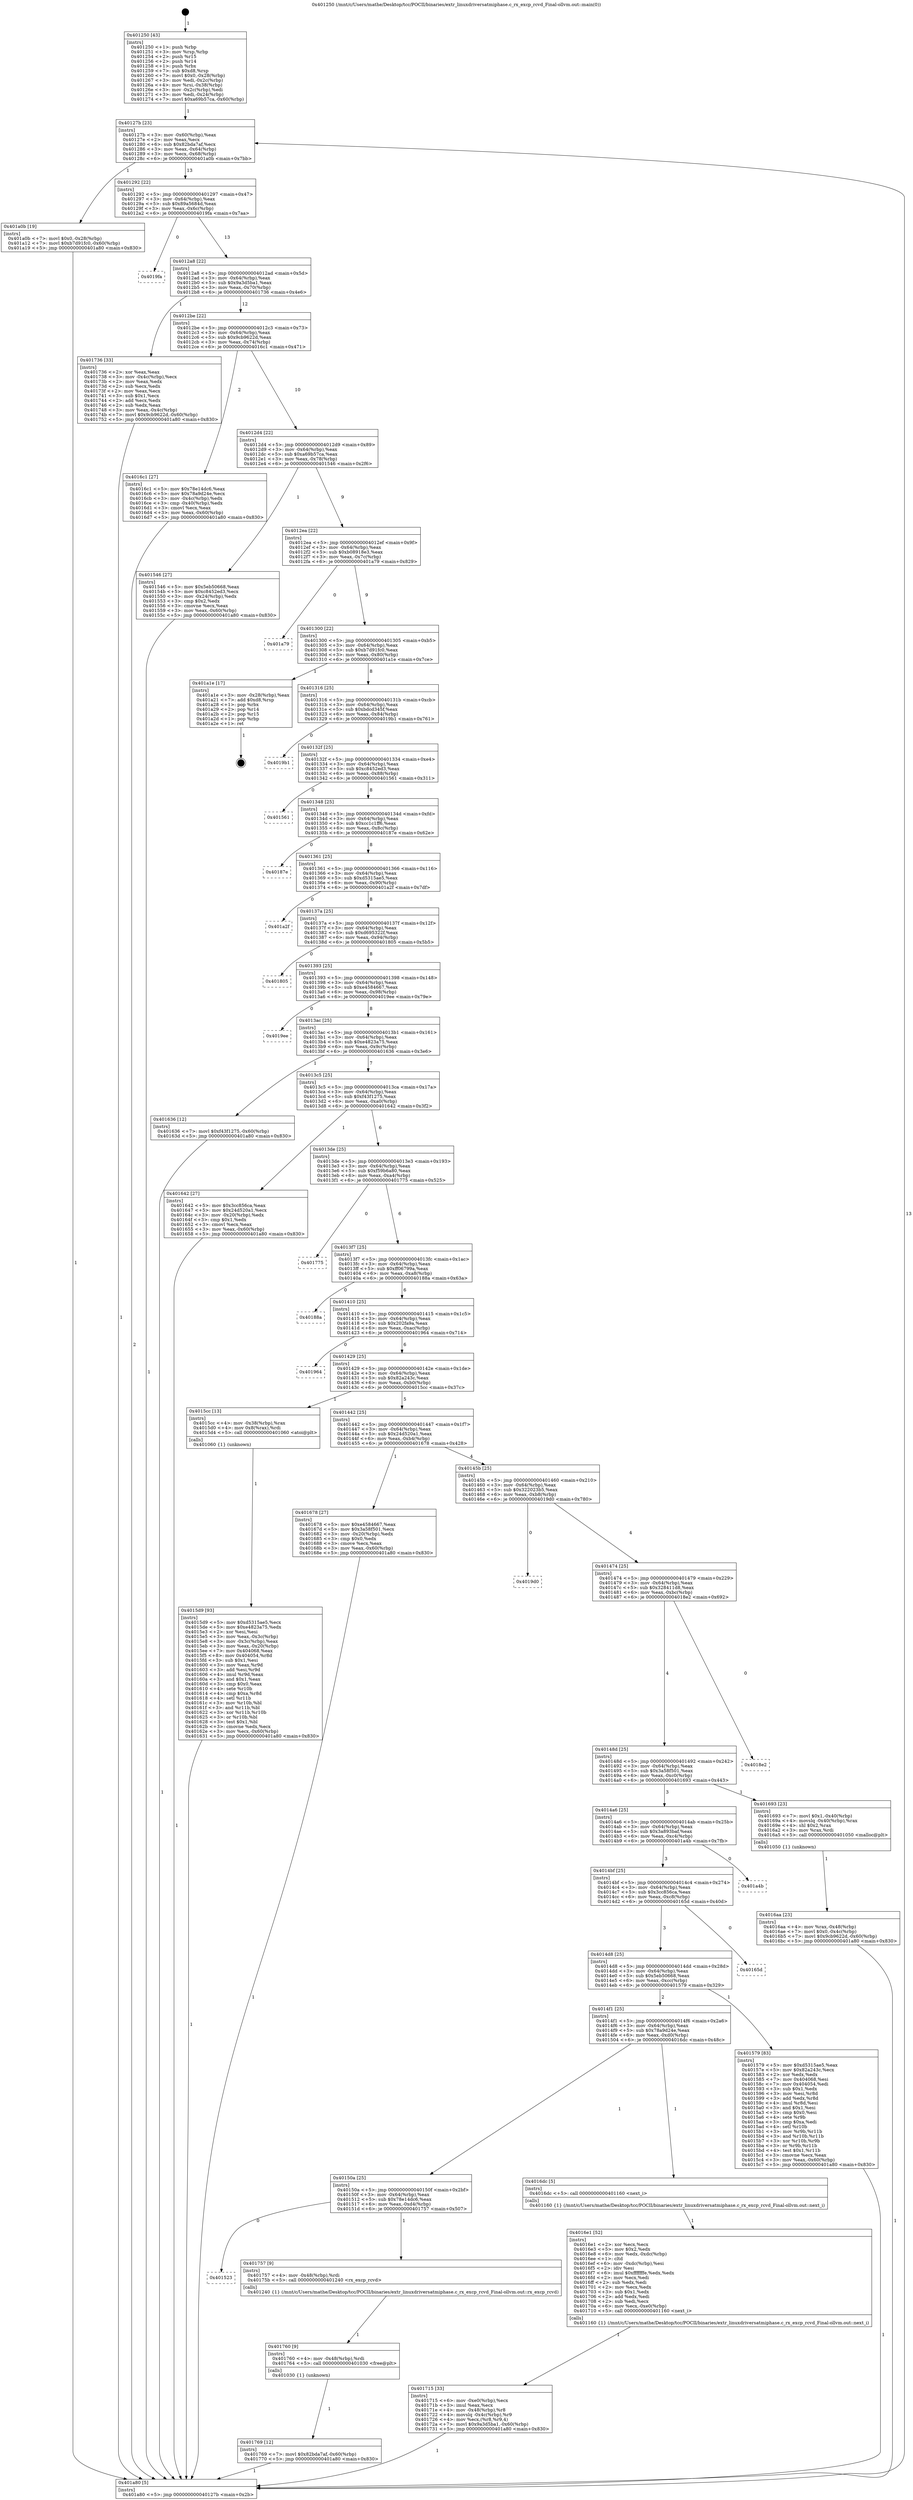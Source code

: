 digraph "0x401250" {
  label = "0x401250 (/mnt/c/Users/mathe/Desktop/tcc/POCII/binaries/extr_linuxdriversatmiphase.c_rx_excp_rcvd_Final-ollvm.out::main(0))"
  labelloc = "t"
  node[shape=record]

  Entry [label="",width=0.3,height=0.3,shape=circle,fillcolor=black,style=filled]
  "0x40127b" [label="{
     0x40127b [23]\l
     | [instrs]\l
     &nbsp;&nbsp;0x40127b \<+3\>: mov -0x60(%rbp),%eax\l
     &nbsp;&nbsp;0x40127e \<+2\>: mov %eax,%ecx\l
     &nbsp;&nbsp;0x401280 \<+6\>: sub $0x82bda7af,%ecx\l
     &nbsp;&nbsp;0x401286 \<+3\>: mov %eax,-0x64(%rbp)\l
     &nbsp;&nbsp;0x401289 \<+3\>: mov %ecx,-0x68(%rbp)\l
     &nbsp;&nbsp;0x40128c \<+6\>: je 0000000000401a0b \<main+0x7bb\>\l
  }"]
  "0x401a0b" [label="{
     0x401a0b [19]\l
     | [instrs]\l
     &nbsp;&nbsp;0x401a0b \<+7\>: movl $0x0,-0x28(%rbp)\l
     &nbsp;&nbsp;0x401a12 \<+7\>: movl $0xb7d91fc0,-0x60(%rbp)\l
     &nbsp;&nbsp;0x401a19 \<+5\>: jmp 0000000000401a80 \<main+0x830\>\l
  }"]
  "0x401292" [label="{
     0x401292 [22]\l
     | [instrs]\l
     &nbsp;&nbsp;0x401292 \<+5\>: jmp 0000000000401297 \<main+0x47\>\l
     &nbsp;&nbsp;0x401297 \<+3\>: mov -0x64(%rbp),%eax\l
     &nbsp;&nbsp;0x40129a \<+5\>: sub $0x89a5684d,%eax\l
     &nbsp;&nbsp;0x40129f \<+3\>: mov %eax,-0x6c(%rbp)\l
     &nbsp;&nbsp;0x4012a2 \<+6\>: je 00000000004019fa \<main+0x7aa\>\l
  }"]
  Exit [label="",width=0.3,height=0.3,shape=circle,fillcolor=black,style=filled,peripheries=2]
  "0x4019fa" [label="{
     0x4019fa\l
  }", style=dashed]
  "0x4012a8" [label="{
     0x4012a8 [22]\l
     | [instrs]\l
     &nbsp;&nbsp;0x4012a8 \<+5\>: jmp 00000000004012ad \<main+0x5d\>\l
     &nbsp;&nbsp;0x4012ad \<+3\>: mov -0x64(%rbp),%eax\l
     &nbsp;&nbsp;0x4012b0 \<+5\>: sub $0x9a3d5ba1,%eax\l
     &nbsp;&nbsp;0x4012b5 \<+3\>: mov %eax,-0x70(%rbp)\l
     &nbsp;&nbsp;0x4012b8 \<+6\>: je 0000000000401736 \<main+0x4e6\>\l
  }"]
  "0x401769" [label="{
     0x401769 [12]\l
     | [instrs]\l
     &nbsp;&nbsp;0x401769 \<+7\>: movl $0x82bda7af,-0x60(%rbp)\l
     &nbsp;&nbsp;0x401770 \<+5\>: jmp 0000000000401a80 \<main+0x830\>\l
  }"]
  "0x401736" [label="{
     0x401736 [33]\l
     | [instrs]\l
     &nbsp;&nbsp;0x401736 \<+2\>: xor %eax,%eax\l
     &nbsp;&nbsp;0x401738 \<+3\>: mov -0x4c(%rbp),%ecx\l
     &nbsp;&nbsp;0x40173b \<+2\>: mov %eax,%edx\l
     &nbsp;&nbsp;0x40173d \<+2\>: sub %ecx,%edx\l
     &nbsp;&nbsp;0x40173f \<+2\>: mov %eax,%ecx\l
     &nbsp;&nbsp;0x401741 \<+3\>: sub $0x1,%ecx\l
     &nbsp;&nbsp;0x401744 \<+2\>: add %ecx,%edx\l
     &nbsp;&nbsp;0x401746 \<+2\>: sub %edx,%eax\l
     &nbsp;&nbsp;0x401748 \<+3\>: mov %eax,-0x4c(%rbp)\l
     &nbsp;&nbsp;0x40174b \<+7\>: movl $0x9cb9622d,-0x60(%rbp)\l
     &nbsp;&nbsp;0x401752 \<+5\>: jmp 0000000000401a80 \<main+0x830\>\l
  }"]
  "0x4012be" [label="{
     0x4012be [22]\l
     | [instrs]\l
     &nbsp;&nbsp;0x4012be \<+5\>: jmp 00000000004012c3 \<main+0x73\>\l
     &nbsp;&nbsp;0x4012c3 \<+3\>: mov -0x64(%rbp),%eax\l
     &nbsp;&nbsp;0x4012c6 \<+5\>: sub $0x9cb9622d,%eax\l
     &nbsp;&nbsp;0x4012cb \<+3\>: mov %eax,-0x74(%rbp)\l
     &nbsp;&nbsp;0x4012ce \<+6\>: je 00000000004016c1 \<main+0x471\>\l
  }"]
  "0x401760" [label="{
     0x401760 [9]\l
     | [instrs]\l
     &nbsp;&nbsp;0x401760 \<+4\>: mov -0x48(%rbp),%rdi\l
     &nbsp;&nbsp;0x401764 \<+5\>: call 0000000000401030 \<free@plt\>\l
     | [calls]\l
     &nbsp;&nbsp;0x401030 \{1\} (unknown)\l
  }"]
  "0x4016c1" [label="{
     0x4016c1 [27]\l
     | [instrs]\l
     &nbsp;&nbsp;0x4016c1 \<+5\>: mov $0x78e14dc6,%eax\l
     &nbsp;&nbsp;0x4016c6 \<+5\>: mov $0x78a9d24e,%ecx\l
     &nbsp;&nbsp;0x4016cb \<+3\>: mov -0x4c(%rbp),%edx\l
     &nbsp;&nbsp;0x4016ce \<+3\>: cmp -0x40(%rbp),%edx\l
     &nbsp;&nbsp;0x4016d1 \<+3\>: cmovl %ecx,%eax\l
     &nbsp;&nbsp;0x4016d4 \<+3\>: mov %eax,-0x60(%rbp)\l
     &nbsp;&nbsp;0x4016d7 \<+5\>: jmp 0000000000401a80 \<main+0x830\>\l
  }"]
  "0x4012d4" [label="{
     0x4012d4 [22]\l
     | [instrs]\l
     &nbsp;&nbsp;0x4012d4 \<+5\>: jmp 00000000004012d9 \<main+0x89\>\l
     &nbsp;&nbsp;0x4012d9 \<+3\>: mov -0x64(%rbp),%eax\l
     &nbsp;&nbsp;0x4012dc \<+5\>: sub $0xa69b57ca,%eax\l
     &nbsp;&nbsp;0x4012e1 \<+3\>: mov %eax,-0x78(%rbp)\l
     &nbsp;&nbsp;0x4012e4 \<+6\>: je 0000000000401546 \<main+0x2f6\>\l
  }"]
  "0x401523" [label="{
     0x401523\l
  }", style=dashed]
  "0x401546" [label="{
     0x401546 [27]\l
     | [instrs]\l
     &nbsp;&nbsp;0x401546 \<+5\>: mov $0x5eb50668,%eax\l
     &nbsp;&nbsp;0x40154b \<+5\>: mov $0xc8452ed3,%ecx\l
     &nbsp;&nbsp;0x401550 \<+3\>: mov -0x24(%rbp),%edx\l
     &nbsp;&nbsp;0x401553 \<+3\>: cmp $0x2,%edx\l
     &nbsp;&nbsp;0x401556 \<+3\>: cmovne %ecx,%eax\l
     &nbsp;&nbsp;0x401559 \<+3\>: mov %eax,-0x60(%rbp)\l
     &nbsp;&nbsp;0x40155c \<+5\>: jmp 0000000000401a80 \<main+0x830\>\l
  }"]
  "0x4012ea" [label="{
     0x4012ea [22]\l
     | [instrs]\l
     &nbsp;&nbsp;0x4012ea \<+5\>: jmp 00000000004012ef \<main+0x9f\>\l
     &nbsp;&nbsp;0x4012ef \<+3\>: mov -0x64(%rbp),%eax\l
     &nbsp;&nbsp;0x4012f2 \<+5\>: sub $0xb08918e3,%eax\l
     &nbsp;&nbsp;0x4012f7 \<+3\>: mov %eax,-0x7c(%rbp)\l
     &nbsp;&nbsp;0x4012fa \<+6\>: je 0000000000401a79 \<main+0x829\>\l
  }"]
  "0x401a80" [label="{
     0x401a80 [5]\l
     | [instrs]\l
     &nbsp;&nbsp;0x401a80 \<+5\>: jmp 000000000040127b \<main+0x2b\>\l
  }"]
  "0x401250" [label="{
     0x401250 [43]\l
     | [instrs]\l
     &nbsp;&nbsp;0x401250 \<+1\>: push %rbp\l
     &nbsp;&nbsp;0x401251 \<+3\>: mov %rsp,%rbp\l
     &nbsp;&nbsp;0x401254 \<+2\>: push %r15\l
     &nbsp;&nbsp;0x401256 \<+2\>: push %r14\l
     &nbsp;&nbsp;0x401258 \<+1\>: push %rbx\l
     &nbsp;&nbsp;0x401259 \<+7\>: sub $0xd8,%rsp\l
     &nbsp;&nbsp;0x401260 \<+7\>: movl $0x0,-0x28(%rbp)\l
     &nbsp;&nbsp;0x401267 \<+3\>: mov %edi,-0x2c(%rbp)\l
     &nbsp;&nbsp;0x40126a \<+4\>: mov %rsi,-0x38(%rbp)\l
     &nbsp;&nbsp;0x40126e \<+3\>: mov -0x2c(%rbp),%edi\l
     &nbsp;&nbsp;0x401271 \<+3\>: mov %edi,-0x24(%rbp)\l
     &nbsp;&nbsp;0x401274 \<+7\>: movl $0xa69b57ca,-0x60(%rbp)\l
  }"]
  "0x401757" [label="{
     0x401757 [9]\l
     | [instrs]\l
     &nbsp;&nbsp;0x401757 \<+4\>: mov -0x48(%rbp),%rdi\l
     &nbsp;&nbsp;0x40175b \<+5\>: call 0000000000401240 \<rx_excp_rcvd\>\l
     | [calls]\l
     &nbsp;&nbsp;0x401240 \{1\} (/mnt/c/Users/mathe/Desktop/tcc/POCII/binaries/extr_linuxdriversatmiphase.c_rx_excp_rcvd_Final-ollvm.out::rx_excp_rcvd)\l
  }"]
  "0x401a79" [label="{
     0x401a79\l
  }", style=dashed]
  "0x401300" [label="{
     0x401300 [22]\l
     | [instrs]\l
     &nbsp;&nbsp;0x401300 \<+5\>: jmp 0000000000401305 \<main+0xb5\>\l
     &nbsp;&nbsp;0x401305 \<+3\>: mov -0x64(%rbp),%eax\l
     &nbsp;&nbsp;0x401308 \<+5\>: sub $0xb7d91fc0,%eax\l
     &nbsp;&nbsp;0x40130d \<+3\>: mov %eax,-0x80(%rbp)\l
     &nbsp;&nbsp;0x401310 \<+6\>: je 0000000000401a1e \<main+0x7ce\>\l
  }"]
  "0x401715" [label="{
     0x401715 [33]\l
     | [instrs]\l
     &nbsp;&nbsp;0x401715 \<+6\>: mov -0xe0(%rbp),%ecx\l
     &nbsp;&nbsp;0x40171b \<+3\>: imul %eax,%ecx\l
     &nbsp;&nbsp;0x40171e \<+4\>: mov -0x48(%rbp),%r8\l
     &nbsp;&nbsp;0x401722 \<+4\>: movslq -0x4c(%rbp),%r9\l
     &nbsp;&nbsp;0x401726 \<+4\>: mov %ecx,(%r8,%r9,4)\l
     &nbsp;&nbsp;0x40172a \<+7\>: movl $0x9a3d5ba1,-0x60(%rbp)\l
     &nbsp;&nbsp;0x401731 \<+5\>: jmp 0000000000401a80 \<main+0x830\>\l
  }"]
  "0x401a1e" [label="{
     0x401a1e [17]\l
     | [instrs]\l
     &nbsp;&nbsp;0x401a1e \<+3\>: mov -0x28(%rbp),%eax\l
     &nbsp;&nbsp;0x401a21 \<+7\>: add $0xd8,%rsp\l
     &nbsp;&nbsp;0x401a28 \<+1\>: pop %rbx\l
     &nbsp;&nbsp;0x401a29 \<+2\>: pop %r14\l
     &nbsp;&nbsp;0x401a2b \<+2\>: pop %r15\l
     &nbsp;&nbsp;0x401a2d \<+1\>: pop %rbp\l
     &nbsp;&nbsp;0x401a2e \<+1\>: ret\l
  }"]
  "0x401316" [label="{
     0x401316 [25]\l
     | [instrs]\l
     &nbsp;&nbsp;0x401316 \<+5\>: jmp 000000000040131b \<main+0xcb\>\l
     &nbsp;&nbsp;0x40131b \<+3\>: mov -0x64(%rbp),%eax\l
     &nbsp;&nbsp;0x40131e \<+5\>: sub $0xbdcd345f,%eax\l
     &nbsp;&nbsp;0x401323 \<+6\>: mov %eax,-0x84(%rbp)\l
     &nbsp;&nbsp;0x401329 \<+6\>: je 00000000004019b1 \<main+0x761\>\l
  }"]
  "0x4016e1" [label="{
     0x4016e1 [52]\l
     | [instrs]\l
     &nbsp;&nbsp;0x4016e1 \<+2\>: xor %ecx,%ecx\l
     &nbsp;&nbsp;0x4016e3 \<+5\>: mov $0x2,%edx\l
     &nbsp;&nbsp;0x4016e8 \<+6\>: mov %edx,-0xdc(%rbp)\l
     &nbsp;&nbsp;0x4016ee \<+1\>: cltd\l
     &nbsp;&nbsp;0x4016ef \<+6\>: mov -0xdc(%rbp),%esi\l
     &nbsp;&nbsp;0x4016f5 \<+2\>: idiv %esi\l
     &nbsp;&nbsp;0x4016f7 \<+6\>: imul $0xfffffffe,%edx,%edx\l
     &nbsp;&nbsp;0x4016fd \<+2\>: mov %ecx,%edi\l
     &nbsp;&nbsp;0x4016ff \<+2\>: sub %edx,%edi\l
     &nbsp;&nbsp;0x401701 \<+2\>: mov %ecx,%edx\l
     &nbsp;&nbsp;0x401703 \<+3\>: sub $0x1,%edx\l
     &nbsp;&nbsp;0x401706 \<+2\>: add %edx,%edi\l
     &nbsp;&nbsp;0x401708 \<+2\>: sub %edi,%ecx\l
     &nbsp;&nbsp;0x40170a \<+6\>: mov %ecx,-0xe0(%rbp)\l
     &nbsp;&nbsp;0x401710 \<+5\>: call 0000000000401160 \<next_i\>\l
     | [calls]\l
     &nbsp;&nbsp;0x401160 \{1\} (/mnt/c/Users/mathe/Desktop/tcc/POCII/binaries/extr_linuxdriversatmiphase.c_rx_excp_rcvd_Final-ollvm.out::next_i)\l
  }"]
  "0x4019b1" [label="{
     0x4019b1\l
  }", style=dashed]
  "0x40132f" [label="{
     0x40132f [25]\l
     | [instrs]\l
     &nbsp;&nbsp;0x40132f \<+5\>: jmp 0000000000401334 \<main+0xe4\>\l
     &nbsp;&nbsp;0x401334 \<+3\>: mov -0x64(%rbp),%eax\l
     &nbsp;&nbsp;0x401337 \<+5\>: sub $0xc8452ed3,%eax\l
     &nbsp;&nbsp;0x40133c \<+6\>: mov %eax,-0x88(%rbp)\l
     &nbsp;&nbsp;0x401342 \<+6\>: je 0000000000401561 \<main+0x311\>\l
  }"]
  "0x40150a" [label="{
     0x40150a [25]\l
     | [instrs]\l
     &nbsp;&nbsp;0x40150a \<+5\>: jmp 000000000040150f \<main+0x2bf\>\l
     &nbsp;&nbsp;0x40150f \<+3\>: mov -0x64(%rbp),%eax\l
     &nbsp;&nbsp;0x401512 \<+5\>: sub $0x78e14dc6,%eax\l
     &nbsp;&nbsp;0x401517 \<+6\>: mov %eax,-0xd4(%rbp)\l
     &nbsp;&nbsp;0x40151d \<+6\>: je 0000000000401757 \<main+0x507\>\l
  }"]
  "0x401561" [label="{
     0x401561\l
  }", style=dashed]
  "0x401348" [label="{
     0x401348 [25]\l
     | [instrs]\l
     &nbsp;&nbsp;0x401348 \<+5\>: jmp 000000000040134d \<main+0xfd\>\l
     &nbsp;&nbsp;0x40134d \<+3\>: mov -0x64(%rbp),%eax\l
     &nbsp;&nbsp;0x401350 \<+5\>: sub $0xcc1c1ff6,%eax\l
     &nbsp;&nbsp;0x401355 \<+6\>: mov %eax,-0x8c(%rbp)\l
     &nbsp;&nbsp;0x40135b \<+6\>: je 000000000040187e \<main+0x62e\>\l
  }"]
  "0x4016dc" [label="{
     0x4016dc [5]\l
     | [instrs]\l
     &nbsp;&nbsp;0x4016dc \<+5\>: call 0000000000401160 \<next_i\>\l
     | [calls]\l
     &nbsp;&nbsp;0x401160 \{1\} (/mnt/c/Users/mathe/Desktop/tcc/POCII/binaries/extr_linuxdriversatmiphase.c_rx_excp_rcvd_Final-ollvm.out::next_i)\l
  }"]
  "0x40187e" [label="{
     0x40187e\l
  }", style=dashed]
  "0x401361" [label="{
     0x401361 [25]\l
     | [instrs]\l
     &nbsp;&nbsp;0x401361 \<+5\>: jmp 0000000000401366 \<main+0x116\>\l
     &nbsp;&nbsp;0x401366 \<+3\>: mov -0x64(%rbp),%eax\l
     &nbsp;&nbsp;0x401369 \<+5\>: sub $0xd5315ae5,%eax\l
     &nbsp;&nbsp;0x40136e \<+6\>: mov %eax,-0x90(%rbp)\l
     &nbsp;&nbsp;0x401374 \<+6\>: je 0000000000401a2f \<main+0x7df\>\l
  }"]
  "0x4016aa" [label="{
     0x4016aa [23]\l
     | [instrs]\l
     &nbsp;&nbsp;0x4016aa \<+4\>: mov %rax,-0x48(%rbp)\l
     &nbsp;&nbsp;0x4016ae \<+7\>: movl $0x0,-0x4c(%rbp)\l
     &nbsp;&nbsp;0x4016b5 \<+7\>: movl $0x9cb9622d,-0x60(%rbp)\l
     &nbsp;&nbsp;0x4016bc \<+5\>: jmp 0000000000401a80 \<main+0x830\>\l
  }"]
  "0x401a2f" [label="{
     0x401a2f\l
  }", style=dashed]
  "0x40137a" [label="{
     0x40137a [25]\l
     | [instrs]\l
     &nbsp;&nbsp;0x40137a \<+5\>: jmp 000000000040137f \<main+0x12f\>\l
     &nbsp;&nbsp;0x40137f \<+3\>: mov -0x64(%rbp),%eax\l
     &nbsp;&nbsp;0x401382 \<+5\>: sub $0xd695322f,%eax\l
     &nbsp;&nbsp;0x401387 \<+6\>: mov %eax,-0x94(%rbp)\l
     &nbsp;&nbsp;0x40138d \<+6\>: je 0000000000401805 \<main+0x5b5\>\l
  }"]
  "0x4015d9" [label="{
     0x4015d9 [93]\l
     | [instrs]\l
     &nbsp;&nbsp;0x4015d9 \<+5\>: mov $0xd5315ae5,%ecx\l
     &nbsp;&nbsp;0x4015de \<+5\>: mov $0xe4823a75,%edx\l
     &nbsp;&nbsp;0x4015e3 \<+2\>: xor %esi,%esi\l
     &nbsp;&nbsp;0x4015e5 \<+3\>: mov %eax,-0x3c(%rbp)\l
     &nbsp;&nbsp;0x4015e8 \<+3\>: mov -0x3c(%rbp),%eax\l
     &nbsp;&nbsp;0x4015eb \<+3\>: mov %eax,-0x20(%rbp)\l
     &nbsp;&nbsp;0x4015ee \<+7\>: mov 0x404068,%eax\l
     &nbsp;&nbsp;0x4015f5 \<+8\>: mov 0x404054,%r8d\l
     &nbsp;&nbsp;0x4015fd \<+3\>: sub $0x1,%esi\l
     &nbsp;&nbsp;0x401600 \<+3\>: mov %eax,%r9d\l
     &nbsp;&nbsp;0x401603 \<+3\>: add %esi,%r9d\l
     &nbsp;&nbsp;0x401606 \<+4\>: imul %r9d,%eax\l
     &nbsp;&nbsp;0x40160a \<+3\>: and $0x1,%eax\l
     &nbsp;&nbsp;0x40160d \<+3\>: cmp $0x0,%eax\l
     &nbsp;&nbsp;0x401610 \<+4\>: sete %r10b\l
     &nbsp;&nbsp;0x401614 \<+4\>: cmp $0xa,%r8d\l
     &nbsp;&nbsp;0x401618 \<+4\>: setl %r11b\l
     &nbsp;&nbsp;0x40161c \<+3\>: mov %r10b,%bl\l
     &nbsp;&nbsp;0x40161f \<+3\>: and %r11b,%bl\l
     &nbsp;&nbsp;0x401622 \<+3\>: xor %r11b,%r10b\l
     &nbsp;&nbsp;0x401625 \<+3\>: or %r10b,%bl\l
     &nbsp;&nbsp;0x401628 \<+3\>: test $0x1,%bl\l
     &nbsp;&nbsp;0x40162b \<+3\>: cmovne %edx,%ecx\l
     &nbsp;&nbsp;0x40162e \<+3\>: mov %ecx,-0x60(%rbp)\l
     &nbsp;&nbsp;0x401631 \<+5\>: jmp 0000000000401a80 \<main+0x830\>\l
  }"]
  "0x401805" [label="{
     0x401805\l
  }", style=dashed]
  "0x401393" [label="{
     0x401393 [25]\l
     | [instrs]\l
     &nbsp;&nbsp;0x401393 \<+5\>: jmp 0000000000401398 \<main+0x148\>\l
     &nbsp;&nbsp;0x401398 \<+3\>: mov -0x64(%rbp),%eax\l
     &nbsp;&nbsp;0x40139b \<+5\>: sub $0xe4584667,%eax\l
     &nbsp;&nbsp;0x4013a0 \<+6\>: mov %eax,-0x98(%rbp)\l
     &nbsp;&nbsp;0x4013a6 \<+6\>: je 00000000004019ee \<main+0x79e\>\l
  }"]
  "0x4014f1" [label="{
     0x4014f1 [25]\l
     | [instrs]\l
     &nbsp;&nbsp;0x4014f1 \<+5\>: jmp 00000000004014f6 \<main+0x2a6\>\l
     &nbsp;&nbsp;0x4014f6 \<+3\>: mov -0x64(%rbp),%eax\l
     &nbsp;&nbsp;0x4014f9 \<+5\>: sub $0x78a9d24e,%eax\l
     &nbsp;&nbsp;0x4014fe \<+6\>: mov %eax,-0xd0(%rbp)\l
     &nbsp;&nbsp;0x401504 \<+6\>: je 00000000004016dc \<main+0x48c\>\l
  }"]
  "0x4019ee" [label="{
     0x4019ee\l
  }", style=dashed]
  "0x4013ac" [label="{
     0x4013ac [25]\l
     | [instrs]\l
     &nbsp;&nbsp;0x4013ac \<+5\>: jmp 00000000004013b1 \<main+0x161\>\l
     &nbsp;&nbsp;0x4013b1 \<+3\>: mov -0x64(%rbp),%eax\l
     &nbsp;&nbsp;0x4013b4 \<+5\>: sub $0xe4823a75,%eax\l
     &nbsp;&nbsp;0x4013b9 \<+6\>: mov %eax,-0x9c(%rbp)\l
     &nbsp;&nbsp;0x4013bf \<+6\>: je 0000000000401636 \<main+0x3e6\>\l
  }"]
  "0x401579" [label="{
     0x401579 [83]\l
     | [instrs]\l
     &nbsp;&nbsp;0x401579 \<+5\>: mov $0xd5315ae5,%eax\l
     &nbsp;&nbsp;0x40157e \<+5\>: mov $0x82a243c,%ecx\l
     &nbsp;&nbsp;0x401583 \<+2\>: xor %edx,%edx\l
     &nbsp;&nbsp;0x401585 \<+7\>: mov 0x404068,%esi\l
     &nbsp;&nbsp;0x40158c \<+7\>: mov 0x404054,%edi\l
     &nbsp;&nbsp;0x401593 \<+3\>: sub $0x1,%edx\l
     &nbsp;&nbsp;0x401596 \<+3\>: mov %esi,%r8d\l
     &nbsp;&nbsp;0x401599 \<+3\>: add %edx,%r8d\l
     &nbsp;&nbsp;0x40159c \<+4\>: imul %r8d,%esi\l
     &nbsp;&nbsp;0x4015a0 \<+3\>: and $0x1,%esi\l
     &nbsp;&nbsp;0x4015a3 \<+3\>: cmp $0x0,%esi\l
     &nbsp;&nbsp;0x4015a6 \<+4\>: sete %r9b\l
     &nbsp;&nbsp;0x4015aa \<+3\>: cmp $0xa,%edi\l
     &nbsp;&nbsp;0x4015ad \<+4\>: setl %r10b\l
     &nbsp;&nbsp;0x4015b1 \<+3\>: mov %r9b,%r11b\l
     &nbsp;&nbsp;0x4015b4 \<+3\>: and %r10b,%r11b\l
     &nbsp;&nbsp;0x4015b7 \<+3\>: xor %r10b,%r9b\l
     &nbsp;&nbsp;0x4015ba \<+3\>: or %r9b,%r11b\l
     &nbsp;&nbsp;0x4015bd \<+4\>: test $0x1,%r11b\l
     &nbsp;&nbsp;0x4015c1 \<+3\>: cmovne %ecx,%eax\l
     &nbsp;&nbsp;0x4015c4 \<+3\>: mov %eax,-0x60(%rbp)\l
     &nbsp;&nbsp;0x4015c7 \<+5\>: jmp 0000000000401a80 \<main+0x830\>\l
  }"]
  "0x401636" [label="{
     0x401636 [12]\l
     | [instrs]\l
     &nbsp;&nbsp;0x401636 \<+7\>: movl $0xf43f1275,-0x60(%rbp)\l
     &nbsp;&nbsp;0x40163d \<+5\>: jmp 0000000000401a80 \<main+0x830\>\l
  }"]
  "0x4013c5" [label="{
     0x4013c5 [25]\l
     | [instrs]\l
     &nbsp;&nbsp;0x4013c5 \<+5\>: jmp 00000000004013ca \<main+0x17a\>\l
     &nbsp;&nbsp;0x4013ca \<+3\>: mov -0x64(%rbp),%eax\l
     &nbsp;&nbsp;0x4013cd \<+5\>: sub $0xf43f1275,%eax\l
     &nbsp;&nbsp;0x4013d2 \<+6\>: mov %eax,-0xa0(%rbp)\l
     &nbsp;&nbsp;0x4013d8 \<+6\>: je 0000000000401642 \<main+0x3f2\>\l
  }"]
  "0x4014d8" [label="{
     0x4014d8 [25]\l
     | [instrs]\l
     &nbsp;&nbsp;0x4014d8 \<+5\>: jmp 00000000004014dd \<main+0x28d\>\l
     &nbsp;&nbsp;0x4014dd \<+3\>: mov -0x64(%rbp),%eax\l
     &nbsp;&nbsp;0x4014e0 \<+5\>: sub $0x5eb50668,%eax\l
     &nbsp;&nbsp;0x4014e5 \<+6\>: mov %eax,-0xcc(%rbp)\l
     &nbsp;&nbsp;0x4014eb \<+6\>: je 0000000000401579 \<main+0x329\>\l
  }"]
  "0x401642" [label="{
     0x401642 [27]\l
     | [instrs]\l
     &nbsp;&nbsp;0x401642 \<+5\>: mov $0x3cc856ca,%eax\l
     &nbsp;&nbsp;0x401647 \<+5\>: mov $0x24d520a1,%ecx\l
     &nbsp;&nbsp;0x40164c \<+3\>: mov -0x20(%rbp),%edx\l
     &nbsp;&nbsp;0x40164f \<+3\>: cmp $0x1,%edx\l
     &nbsp;&nbsp;0x401652 \<+3\>: cmovl %ecx,%eax\l
     &nbsp;&nbsp;0x401655 \<+3\>: mov %eax,-0x60(%rbp)\l
     &nbsp;&nbsp;0x401658 \<+5\>: jmp 0000000000401a80 \<main+0x830\>\l
  }"]
  "0x4013de" [label="{
     0x4013de [25]\l
     | [instrs]\l
     &nbsp;&nbsp;0x4013de \<+5\>: jmp 00000000004013e3 \<main+0x193\>\l
     &nbsp;&nbsp;0x4013e3 \<+3\>: mov -0x64(%rbp),%eax\l
     &nbsp;&nbsp;0x4013e6 \<+5\>: sub $0xf59b6a80,%eax\l
     &nbsp;&nbsp;0x4013eb \<+6\>: mov %eax,-0xa4(%rbp)\l
     &nbsp;&nbsp;0x4013f1 \<+6\>: je 0000000000401775 \<main+0x525\>\l
  }"]
  "0x40165d" [label="{
     0x40165d\l
  }", style=dashed]
  "0x401775" [label="{
     0x401775\l
  }", style=dashed]
  "0x4013f7" [label="{
     0x4013f7 [25]\l
     | [instrs]\l
     &nbsp;&nbsp;0x4013f7 \<+5\>: jmp 00000000004013fc \<main+0x1ac\>\l
     &nbsp;&nbsp;0x4013fc \<+3\>: mov -0x64(%rbp),%eax\l
     &nbsp;&nbsp;0x4013ff \<+5\>: sub $0xff06799a,%eax\l
     &nbsp;&nbsp;0x401404 \<+6\>: mov %eax,-0xa8(%rbp)\l
     &nbsp;&nbsp;0x40140a \<+6\>: je 000000000040188a \<main+0x63a\>\l
  }"]
  "0x4014bf" [label="{
     0x4014bf [25]\l
     | [instrs]\l
     &nbsp;&nbsp;0x4014bf \<+5\>: jmp 00000000004014c4 \<main+0x274\>\l
     &nbsp;&nbsp;0x4014c4 \<+3\>: mov -0x64(%rbp),%eax\l
     &nbsp;&nbsp;0x4014c7 \<+5\>: sub $0x3cc856ca,%eax\l
     &nbsp;&nbsp;0x4014cc \<+6\>: mov %eax,-0xc8(%rbp)\l
     &nbsp;&nbsp;0x4014d2 \<+6\>: je 000000000040165d \<main+0x40d\>\l
  }"]
  "0x40188a" [label="{
     0x40188a\l
  }", style=dashed]
  "0x401410" [label="{
     0x401410 [25]\l
     | [instrs]\l
     &nbsp;&nbsp;0x401410 \<+5\>: jmp 0000000000401415 \<main+0x1c5\>\l
     &nbsp;&nbsp;0x401415 \<+3\>: mov -0x64(%rbp),%eax\l
     &nbsp;&nbsp;0x401418 \<+5\>: sub $0x202fa9a,%eax\l
     &nbsp;&nbsp;0x40141d \<+6\>: mov %eax,-0xac(%rbp)\l
     &nbsp;&nbsp;0x401423 \<+6\>: je 0000000000401964 \<main+0x714\>\l
  }"]
  "0x401a4b" [label="{
     0x401a4b\l
  }", style=dashed]
  "0x401964" [label="{
     0x401964\l
  }", style=dashed]
  "0x401429" [label="{
     0x401429 [25]\l
     | [instrs]\l
     &nbsp;&nbsp;0x401429 \<+5\>: jmp 000000000040142e \<main+0x1de\>\l
     &nbsp;&nbsp;0x40142e \<+3\>: mov -0x64(%rbp),%eax\l
     &nbsp;&nbsp;0x401431 \<+5\>: sub $0x82a243c,%eax\l
     &nbsp;&nbsp;0x401436 \<+6\>: mov %eax,-0xb0(%rbp)\l
     &nbsp;&nbsp;0x40143c \<+6\>: je 00000000004015cc \<main+0x37c\>\l
  }"]
  "0x4014a6" [label="{
     0x4014a6 [25]\l
     | [instrs]\l
     &nbsp;&nbsp;0x4014a6 \<+5\>: jmp 00000000004014ab \<main+0x25b\>\l
     &nbsp;&nbsp;0x4014ab \<+3\>: mov -0x64(%rbp),%eax\l
     &nbsp;&nbsp;0x4014ae \<+5\>: sub $0x3a893baf,%eax\l
     &nbsp;&nbsp;0x4014b3 \<+6\>: mov %eax,-0xc4(%rbp)\l
     &nbsp;&nbsp;0x4014b9 \<+6\>: je 0000000000401a4b \<main+0x7fb\>\l
  }"]
  "0x4015cc" [label="{
     0x4015cc [13]\l
     | [instrs]\l
     &nbsp;&nbsp;0x4015cc \<+4\>: mov -0x38(%rbp),%rax\l
     &nbsp;&nbsp;0x4015d0 \<+4\>: mov 0x8(%rax),%rdi\l
     &nbsp;&nbsp;0x4015d4 \<+5\>: call 0000000000401060 \<atoi@plt\>\l
     | [calls]\l
     &nbsp;&nbsp;0x401060 \{1\} (unknown)\l
  }"]
  "0x401442" [label="{
     0x401442 [25]\l
     | [instrs]\l
     &nbsp;&nbsp;0x401442 \<+5\>: jmp 0000000000401447 \<main+0x1f7\>\l
     &nbsp;&nbsp;0x401447 \<+3\>: mov -0x64(%rbp),%eax\l
     &nbsp;&nbsp;0x40144a \<+5\>: sub $0x24d520a1,%eax\l
     &nbsp;&nbsp;0x40144f \<+6\>: mov %eax,-0xb4(%rbp)\l
     &nbsp;&nbsp;0x401455 \<+6\>: je 0000000000401678 \<main+0x428\>\l
  }"]
  "0x401693" [label="{
     0x401693 [23]\l
     | [instrs]\l
     &nbsp;&nbsp;0x401693 \<+7\>: movl $0x1,-0x40(%rbp)\l
     &nbsp;&nbsp;0x40169a \<+4\>: movslq -0x40(%rbp),%rax\l
     &nbsp;&nbsp;0x40169e \<+4\>: shl $0x2,%rax\l
     &nbsp;&nbsp;0x4016a2 \<+3\>: mov %rax,%rdi\l
     &nbsp;&nbsp;0x4016a5 \<+5\>: call 0000000000401050 \<malloc@plt\>\l
     | [calls]\l
     &nbsp;&nbsp;0x401050 \{1\} (unknown)\l
  }"]
  "0x401678" [label="{
     0x401678 [27]\l
     | [instrs]\l
     &nbsp;&nbsp;0x401678 \<+5\>: mov $0xe4584667,%eax\l
     &nbsp;&nbsp;0x40167d \<+5\>: mov $0x3a58f501,%ecx\l
     &nbsp;&nbsp;0x401682 \<+3\>: mov -0x20(%rbp),%edx\l
     &nbsp;&nbsp;0x401685 \<+3\>: cmp $0x0,%edx\l
     &nbsp;&nbsp;0x401688 \<+3\>: cmove %ecx,%eax\l
     &nbsp;&nbsp;0x40168b \<+3\>: mov %eax,-0x60(%rbp)\l
     &nbsp;&nbsp;0x40168e \<+5\>: jmp 0000000000401a80 \<main+0x830\>\l
  }"]
  "0x40145b" [label="{
     0x40145b [25]\l
     | [instrs]\l
     &nbsp;&nbsp;0x40145b \<+5\>: jmp 0000000000401460 \<main+0x210\>\l
     &nbsp;&nbsp;0x401460 \<+3\>: mov -0x64(%rbp),%eax\l
     &nbsp;&nbsp;0x401463 \<+5\>: sub $0x322023b5,%eax\l
     &nbsp;&nbsp;0x401468 \<+6\>: mov %eax,-0xb8(%rbp)\l
     &nbsp;&nbsp;0x40146e \<+6\>: je 00000000004019d0 \<main+0x780\>\l
  }"]
  "0x40148d" [label="{
     0x40148d [25]\l
     | [instrs]\l
     &nbsp;&nbsp;0x40148d \<+5\>: jmp 0000000000401492 \<main+0x242\>\l
     &nbsp;&nbsp;0x401492 \<+3\>: mov -0x64(%rbp),%eax\l
     &nbsp;&nbsp;0x401495 \<+5\>: sub $0x3a58f501,%eax\l
     &nbsp;&nbsp;0x40149a \<+6\>: mov %eax,-0xc0(%rbp)\l
     &nbsp;&nbsp;0x4014a0 \<+6\>: je 0000000000401693 \<main+0x443\>\l
  }"]
  "0x4019d0" [label="{
     0x4019d0\l
  }", style=dashed]
  "0x401474" [label="{
     0x401474 [25]\l
     | [instrs]\l
     &nbsp;&nbsp;0x401474 \<+5\>: jmp 0000000000401479 \<main+0x229\>\l
     &nbsp;&nbsp;0x401479 \<+3\>: mov -0x64(%rbp),%eax\l
     &nbsp;&nbsp;0x40147c \<+5\>: sub $0x328411d8,%eax\l
     &nbsp;&nbsp;0x401481 \<+6\>: mov %eax,-0xbc(%rbp)\l
     &nbsp;&nbsp;0x401487 \<+6\>: je 00000000004018e2 \<main+0x692\>\l
  }"]
  "0x4018e2" [label="{
     0x4018e2\l
  }", style=dashed]
  Entry -> "0x401250" [label=" 1"]
  "0x40127b" -> "0x401a0b" [label=" 1"]
  "0x40127b" -> "0x401292" [label=" 13"]
  "0x401a1e" -> Exit [label=" 1"]
  "0x401292" -> "0x4019fa" [label=" 0"]
  "0x401292" -> "0x4012a8" [label=" 13"]
  "0x401a0b" -> "0x401a80" [label=" 1"]
  "0x4012a8" -> "0x401736" [label=" 1"]
  "0x4012a8" -> "0x4012be" [label=" 12"]
  "0x401769" -> "0x401a80" [label=" 1"]
  "0x4012be" -> "0x4016c1" [label=" 2"]
  "0x4012be" -> "0x4012d4" [label=" 10"]
  "0x401760" -> "0x401769" [label=" 1"]
  "0x4012d4" -> "0x401546" [label=" 1"]
  "0x4012d4" -> "0x4012ea" [label=" 9"]
  "0x401546" -> "0x401a80" [label=" 1"]
  "0x401250" -> "0x40127b" [label=" 1"]
  "0x401a80" -> "0x40127b" [label=" 13"]
  "0x401757" -> "0x401760" [label=" 1"]
  "0x4012ea" -> "0x401a79" [label=" 0"]
  "0x4012ea" -> "0x401300" [label=" 9"]
  "0x40150a" -> "0x401523" [label=" 0"]
  "0x401300" -> "0x401a1e" [label=" 1"]
  "0x401300" -> "0x401316" [label=" 8"]
  "0x40150a" -> "0x401757" [label=" 1"]
  "0x401316" -> "0x4019b1" [label=" 0"]
  "0x401316" -> "0x40132f" [label=" 8"]
  "0x401736" -> "0x401a80" [label=" 1"]
  "0x40132f" -> "0x401561" [label=" 0"]
  "0x40132f" -> "0x401348" [label=" 8"]
  "0x401715" -> "0x401a80" [label=" 1"]
  "0x401348" -> "0x40187e" [label=" 0"]
  "0x401348" -> "0x401361" [label=" 8"]
  "0x4016e1" -> "0x401715" [label=" 1"]
  "0x401361" -> "0x401a2f" [label=" 0"]
  "0x401361" -> "0x40137a" [label=" 8"]
  "0x4014f1" -> "0x40150a" [label=" 1"]
  "0x40137a" -> "0x401805" [label=" 0"]
  "0x40137a" -> "0x401393" [label=" 8"]
  "0x4014f1" -> "0x4016dc" [label=" 1"]
  "0x401393" -> "0x4019ee" [label=" 0"]
  "0x401393" -> "0x4013ac" [label=" 8"]
  "0x4016dc" -> "0x4016e1" [label=" 1"]
  "0x4013ac" -> "0x401636" [label=" 1"]
  "0x4013ac" -> "0x4013c5" [label=" 7"]
  "0x4016c1" -> "0x401a80" [label=" 2"]
  "0x4013c5" -> "0x401642" [label=" 1"]
  "0x4013c5" -> "0x4013de" [label=" 6"]
  "0x401693" -> "0x4016aa" [label=" 1"]
  "0x4013de" -> "0x401775" [label=" 0"]
  "0x4013de" -> "0x4013f7" [label=" 6"]
  "0x401678" -> "0x401a80" [label=" 1"]
  "0x4013f7" -> "0x40188a" [label=" 0"]
  "0x4013f7" -> "0x401410" [label=" 6"]
  "0x401636" -> "0x401a80" [label=" 1"]
  "0x401410" -> "0x401964" [label=" 0"]
  "0x401410" -> "0x401429" [label=" 6"]
  "0x4015d9" -> "0x401a80" [label=" 1"]
  "0x401429" -> "0x4015cc" [label=" 1"]
  "0x401429" -> "0x401442" [label=" 5"]
  "0x401579" -> "0x401a80" [label=" 1"]
  "0x401442" -> "0x401678" [label=" 1"]
  "0x401442" -> "0x40145b" [label=" 4"]
  "0x4014d8" -> "0x4014f1" [label=" 2"]
  "0x40145b" -> "0x4019d0" [label=" 0"]
  "0x40145b" -> "0x401474" [label=" 4"]
  "0x4016aa" -> "0x401a80" [label=" 1"]
  "0x401474" -> "0x4018e2" [label=" 0"]
  "0x401474" -> "0x40148d" [label=" 4"]
  "0x4014d8" -> "0x401579" [label=" 1"]
  "0x40148d" -> "0x401693" [label=" 1"]
  "0x40148d" -> "0x4014a6" [label=" 3"]
  "0x4015cc" -> "0x4015d9" [label=" 1"]
  "0x4014a6" -> "0x401a4b" [label=" 0"]
  "0x4014a6" -> "0x4014bf" [label=" 3"]
  "0x401642" -> "0x401a80" [label=" 1"]
  "0x4014bf" -> "0x40165d" [label=" 0"]
  "0x4014bf" -> "0x4014d8" [label=" 3"]
}
